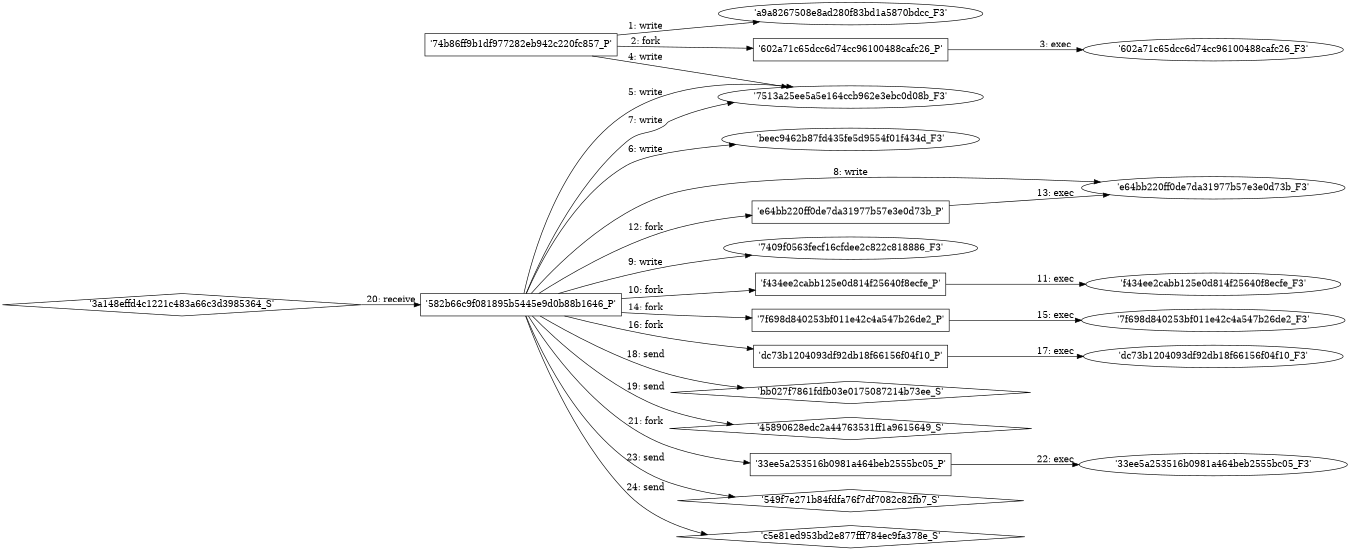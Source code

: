 digraph "D:\Learning\Paper\apt\基于CTI的攻击预警\Dataset\攻击图\ASGfromALLCTI\Threat Round Up for Feb 9 - Feb 16.dot" {
rankdir="LR"
size="9"
fixedsize="false"
splines="true"
nodesep=0.3
ranksep=0
fontsize=10
overlap="scalexy"
engine= "neato"
	"'a9a8267508e8ad280f83bd1a5870bdcc_F3'" [node_type=file shape=ellipse]
	"'74b86ff9b1df977282eb942c220fc857_P'" [node_type=Process shape=box]
	"'74b86ff9b1df977282eb942c220fc857_P'" -> "'a9a8267508e8ad280f83bd1a5870bdcc_F3'" [label="1: write"]
	"'74b86ff9b1df977282eb942c220fc857_P'" [node_type=Process shape=box]
	"'602a71c65dcc6d74cc96100488cafc26_P'" [node_type=Process shape=box]
	"'74b86ff9b1df977282eb942c220fc857_P'" -> "'602a71c65dcc6d74cc96100488cafc26_P'" [label="2: fork"]
	"'602a71c65dcc6d74cc96100488cafc26_P'" [node_type=Process shape=box]
	"'602a71c65dcc6d74cc96100488cafc26_F3'" [node_type=File shape=ellipse]
	"'602a71c65dcc6d74cc96100488cafc26_P'" -> "'602a71c65dcc6d74cc96100488cafc26_F3'" [label="3: exec"]
	"'7513a25ee5a5e164ccb962e3ebc0d08b_F3'" [node_type=file shape=ellipse]
	"'74b86ff9b1df977282eb942c220fc857_P'" [node_type=Process shape=box]
	"'74b86ff9b1df977282eb942c220fc857_P'" -> "'7513a25ee5a5e164ccb962e3ebc0d08b_F3'" [label="4: write"]
	"'7513a25ee5a5e164ccb962e3ebc0d08b_F3'" [node_type=file shape=ellipse]
	"'582b66c9f081895b5445e9d0b88b1646_P'" [node_type=Process shape=box]
	"'582b66c9f081895b5445e9d0b88b1646_P'" -> "'7513a25ee5a5e164ccb962e3ebc0d08b_F3'" [label="5: write"]
	"'beec9462b87fd435fe5d9554f01f434d_F3'" [node_type=file shape=ellipse]
	"'582b66c9f081895b5445e9d0b88b1646_P'" [node_type=Process shape=box]
	"'582b66c9f081895b5445e9d0b88b1646_P'" -> "'beec9462b87fd435fe5d9554f01f434d_F3'" [label="6: write"]
	"'7513a25ee5a5e164ccb962e3ebc0d08b_F3'" [node_type=file shape=ellipse]
	"'582b66c9f081895b5445e9d0b88b1646_P'" [node_type=Process shape=box]
	"'582b66c9f081895b5445e9d0b88b1646_P'" -> "'7513a25ee5a5e164ccb962e3ebc0d08b_F3'" [label="7: write"]
	"'e64bb220ff0de7da31977b57e3e0d73b_F3'" [node_type=file shape=ellipse]
	"'582b66c9f081895b5445e9d0b88b1646_P'" [node_type=Process shape=box]
	"'582b66c9f081895b5445e9d0b88b1646_P'" -> "'e64bb220ff0de7da31977b57e3e0d73b_F3'" [label="8: write"]
	"'7409f0563fecf16cfdee2c822c818886_F3'" [node_type=file shape=ellipse]
	"'582b66c9f081895b5445e9d0b88b1646_P'" [node_type=Process shape=box]
	"'582b66c9f081895b5445e9d0b88b1646_P'" -> "'7409f0563fecf16cfdee2c822c818886_F3'" [label="9: write"]
	"'582b66c9f081895b5445e9d0b88b1646_P'" [node_type=Process shape=box]
	"'f434ee2cabb125e0d814f25640f8ecfe_P'" [node_type=Process shape=box]
	"'582b66c9f081895b5445e9d0b88b1646_P'" -> "'f434ee2cabb125e0d814f25640f8ecfe_P'" [label="10: fork"]
	"'f434ee2cabb125e0d814f25640f8ecfe_P'" [node_type=Process shape=box]
	"'f434ee2cabb125e0d814f25640f8ecfe_F3'" [node_type=File shape=ellipse]
	"'f434ee2cabb125e0d814f25640f8ecfe_P'" -> "'f434ee2cabb125e0d814f25640f8ecfe_F3'" [label="11: exec"]
	"'582b66c9f081895b5445e9d0b88b1646_P'" [node_type=Process shape=box]
	"'e64bb220ff0de7da31977b57e3e0d73b_P'" [node_type=Process shape=box]
	"'582b66c9f081895b5445e9d0b88b1646_P'" -> "'e64bb220ff0de7da31977b57e3e0d73b_P'" [label="12: fork"]
	"'e64bb220ff0de7da31977b57e3e0d73b_P'" [node_type=Process shape=box]
	"'e64bb220ff0de7da31977b57e3e0d73b_F3'" [node_type=File shape=ellipse]
	"'e64bb220ff0de7da31977b57e3e0d73b_P'" -> "'e64bb220ff0de7da31977b57e3e0d73b_F3'" [label="13: exec"]
	"'582b66c9f081895b5445e9d0b88b1646_P'" [node_type=Process shape=box]
	"'7f698d840253bf011e42c4a547b26de2_P'" [node_type=Process shape=box]
	"'582b66c9f081895b5445e9d0b88b1646_P'" -> "'7f698d840253bf011e42c4a547b26de2_P'" [label="14: fork"]
	"'7f698d840253bf011e42c4a547b26de2_P'" [node_type=Process shape=box]
	"'7f698d840253bf011e42c4a547b26de2_F3'" [node_type=File shape=ellipse]
	"'7f698d840253bf011e42c4a547b26de2_P'" -> "'7f698d840253bf011e42c4a547b26de2_F3'" [label="15: exec"]
	"'582b66c9f081895b5445e9d0b88b1646_P'" [node_type=Process shape=box]
	"'dc73b1204093df92db18f66156f04f10_P'" [node_type=Process shape=box]
	"'582b66c9f081895b5445e9d0b88b1646_P'" -> "'dc73b1204093df92db18f66156f04f10_P'" [label="16: fork"]
	"'dc73b1204093df92db18f66156f04f10_P'" [node_type=Process shape=box]
	"'dc73b1204093df92db18f66156f04f10_F3'" [node_type=File shape=ellipse]
	"'dc73b1204093df92db18f66156f04f10_P'" -> "'dc73b1204093df92db18f66156f04f10_F3'" [label="17: exec"]
	"'bb027f7861fdfb03e0175087214b73ee_S'" [node_type=Socket shape=diamond]
	"'582b66c9f081895b5445e9d0b88b1646_P'" [node_type=Process shape=box]
	"'582b66c9f081895b5445e9d0b88b1646_P'" -> "'bb027f7861fdfb03e0175087214b73ee_S'" [label="18: send"]
	"'45890628edc2a44763531ff1a9615649_S'" [node_type=Socket shape=diamond]
	"'582b66c9f081895b5445e9d0b88b1646_P'" [node_type=Process shape=box]
	"'582b66c9f081895b5445e9d0b88b1646_P'" -> "'45890628edc2a44763531ff1a9615649_S'" [label="19: send"]
	"'582b66c9f081895b5445e9d0b88b1646_P'" [node_type=Process shape=box]
	"'3a148effd4c1221c483a66c3d3985364_S'" [node_type=Socket shape=diamond]
	"'3a148effd4c1221c483a66c3d3985364_S'" -> "'582b66c9f081895b5445e9d0b88b1646_P'" [label="20: receive"]
	"'582b66c9f081895b5445e9d0b88b1646_P'" [node_type=Process shape=box]
	"'33ee5a253516b0981a464beb2555bc05_P'" [node_type=Process shape=box]
	"'582b66c9f081895b5445e9d0b88b1646_P'" -> "'33ee5a253516b0981a464beb2555bc05_P'" [label="21: fork"]
	"'33ee5a253516b0981a464beb2555bc05_P'" [node_type=Process shape=box]
	"'33ee5a253516b0981a464beb2555bc05_F3'" [node_type=File shape=ellipse]
	"'33ee5a253516b0981a464beb2555bc05_P'" -> "'33ee5a253516b0981a464beb2555bc05_F3'" [label="22: exec"]
	"'549f7e271b84fdfa76f7df7082c82fb7_S'" [node_type=Socket shape=diamond]
	"'582b66c9f081895b5445e9d0b88b1646_P'" [node_type=Process shape=box]
	"'582b66c9f081895b5445e9d0b88b1646_P'" -> "'549f7e271b84fdfa76f7df7082c82fb7_S'" [label="23: send"]
	"'c5e81ed953bd2e877fff784ec9fa378e_S'" [node_type=Socket shape=diamond]
	"'582b66c9f081895b5445e9d0b88b1646_P'" [node_type=Process shape=box]
	"'582b66c9f081895b5445e9d0b88b1646_P'" -> "'c5e81ed953bd2e877fff784ec9fa378e_S'" [label="24: send"]
}
